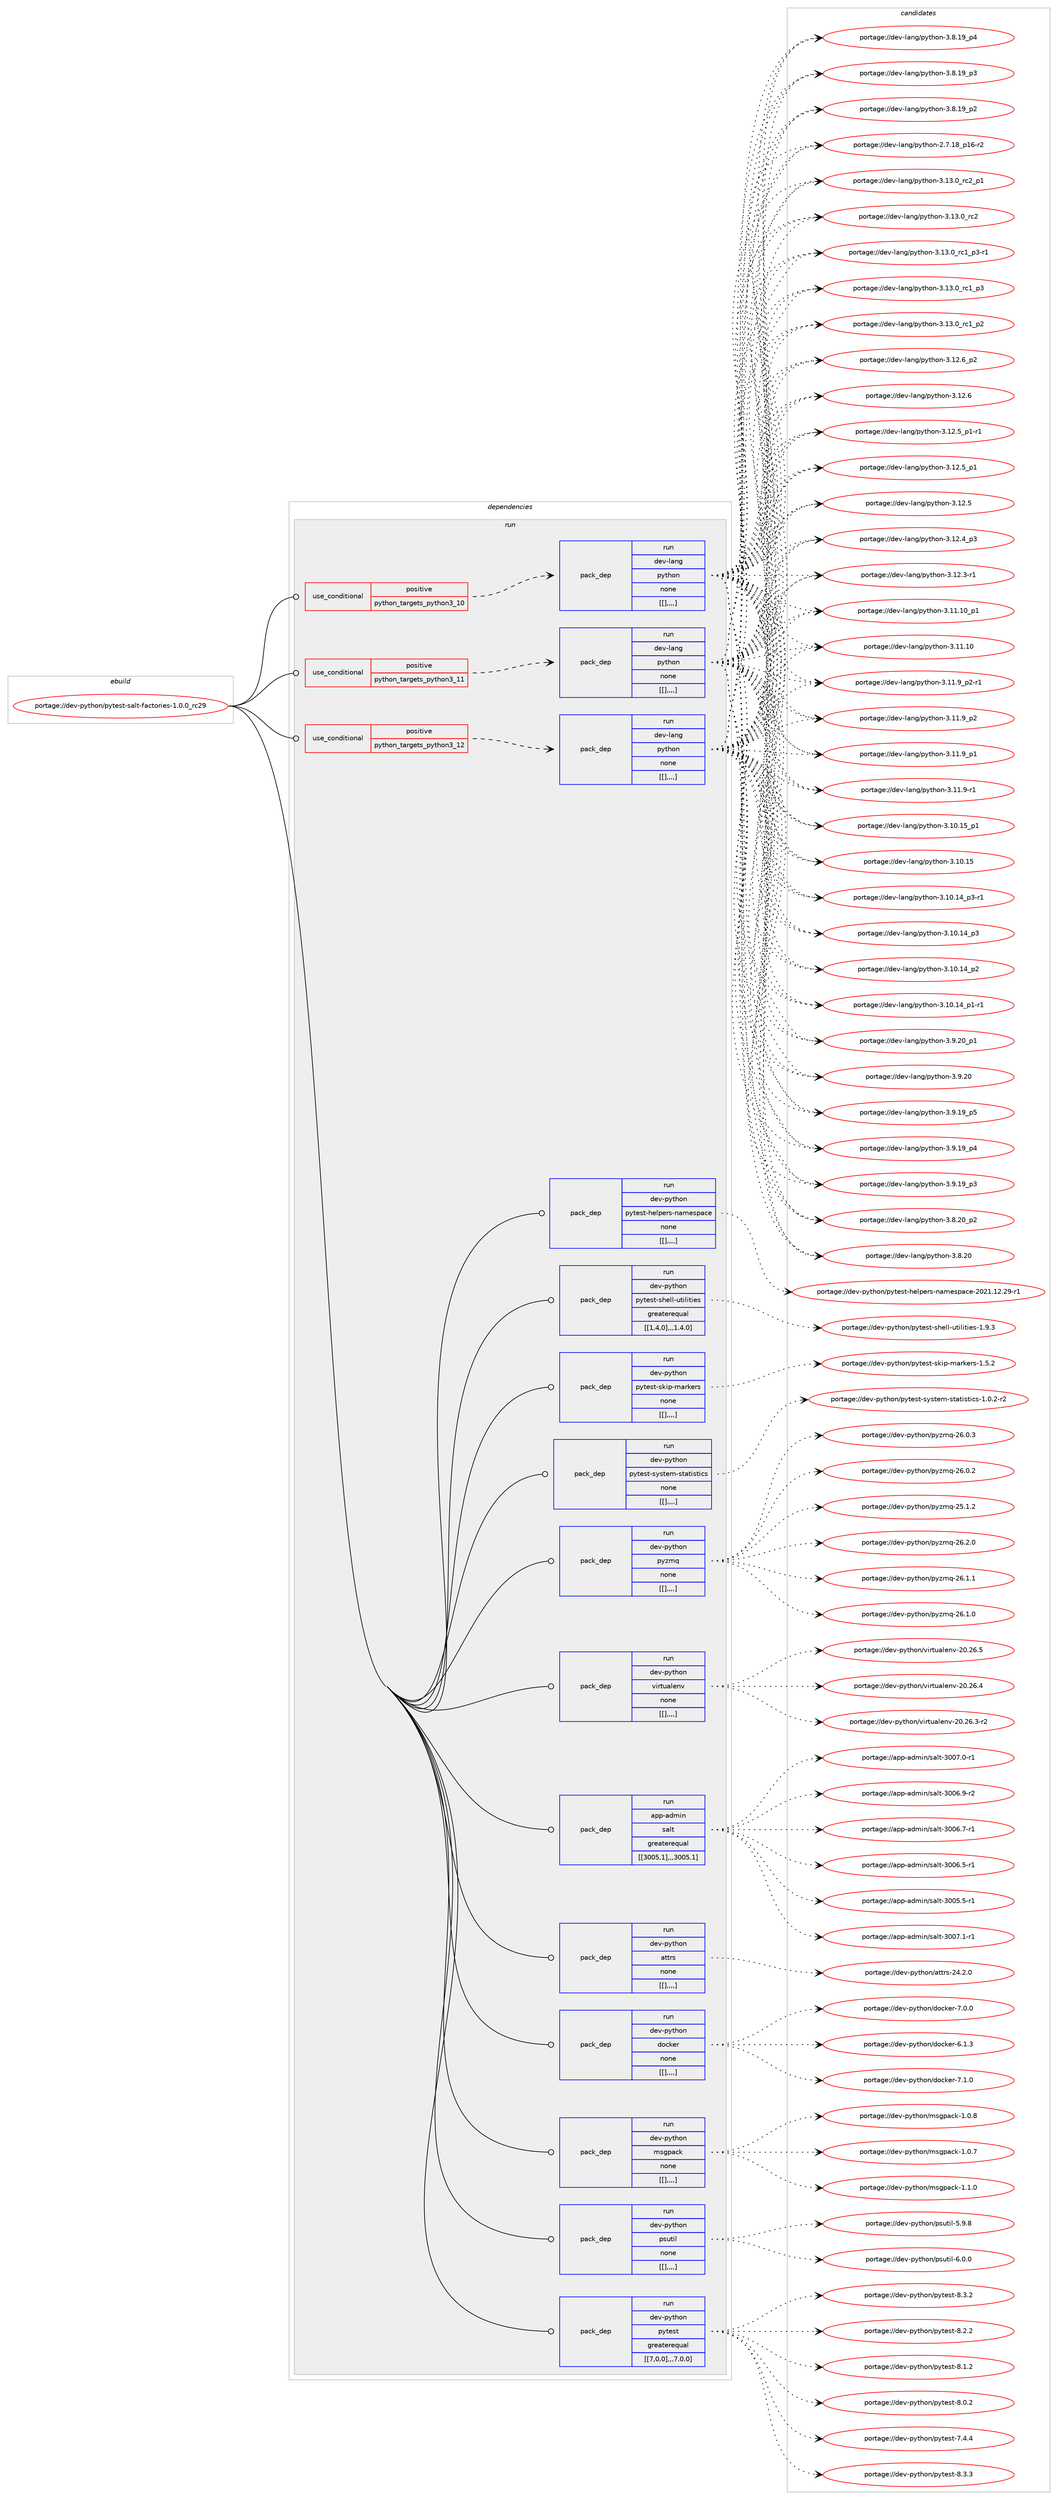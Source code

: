 digraph prolog {

# *************
# Graph options
# *************

newrank=true;
concentrate=true;
compound=true;
graph [rankdir=LR,fontname=Helvetica,fontsize=10,ranksep=1.5];#, ranksep=2.5, nodesep=0.2];
edge  [arrowhead=vee];
node  [fontname=Helvetica,fontsize=10];

# **********
# The ebuild
# **********

subgraph cluster_leftcol {
color=gray;
label=<<i>ebuild</i>>;
id [label="portage://dev-python/pytest-salt-factories-1.0.0_rc29", color=red, width=4, href="../dev-python/pytest-salt-factories-1.0.0_rc29.svg"];
}

# ****************
# The dependencies
# ****************

subgraph cluster_midcol {
color=gray;
label=<<i>dependencies</i>>;
subgraph cluster_compile {
fillcolor="#eeeeee";
style=filled;
label=<<i>compile</i>>;
}
subgraph cluster_compileandrun {
fillcolor="#eeeeee";
style=filled;
label=<<i>compile and run</i>>;
}
subgraph cluster_run {
fillcolor="#eeeeee";
style=filled;
label=<<i>run</i>>;
subgraph cond39682 {
dependency162450 [label=<<TABLE BORDER="0" CELLBORDER="1" CELLSPACING="0" CELLPADDING="4"><TR><TD ROWSPAN="3" CELLPADDING="10">use_conditional</TD></TR><TR><TD>positive</TD></TR><TR><TD>python_targets_python3_10</TD></TR></TABLE>>, shape=none, color=red];
subgraph pack121515 {
dependency162451 [label=<<TABLE BORDER="0" CELLBORDER="1" CELLSPACING="0" CELLPADDING="4" WIDTH="220"><TR><TD ROWSPAN="6" CELLPADDING="30">pack_dep</TD></TR><TR><TD WIDTH="110">run</TD></TR><TR><TD>dev-lang</TD></TR><TR><TD>python</TD></TR><TR><TD>none</TD></TR><TR><TD>[[],,,,]</TD></TR></TABLE>>, shape=none, color=blue];
}
dependency162450:e -> dependency162451:w [weight=20,style="dashed",arrowhead="vee"];
}
id:e -> dependency162450:w [weight=20,style="solid",arrowhead="odot"];
subgraph cond39683 {
dependency162452 [label=<<TABLE BORDER="0" CELLBORDER="1" CELLSPACING="0" CELLPADDING="4"><TR><TD ROWSPAN="3" CELLPADDING="10">use_conditional</TD></TR><TR><TD>positive</TD></TR><TR><TD>python_targets_python3_11</TD></TR></TABLE>>, shape=none, color=red];
subgraph pack121516 {
dependency162453 [label=<<TABLE BORDER="0" CELLBORDER="1" CELLSPACING="0" CELLPADDING="4" WIDTH="220"><TR><TD ROWSPAN="6" CELLPADDING="30">pack_dep</TD></TR><TR><TD WIDTH="110">run</TD></TR><TR><TD>dev-lang</TD></TR><TR><TD>python</TD></TR><TR><TD>none</TD></TR><TR><TD>[[],,,,]</TD></TR></TABLE>>, shape=none, color=blue];
}
dependency162452:e -> dependency162453:w [weight=20,style="dashed",arrowhead="vee"];
}
id:e -> dependency162452:w [weight=20,style="solid",arrowhead="odot"];
subgraph cond39684 {
dependency162454 [label=<<TABLE BORDER="0" CELLBORDER="1" CELLSPACING="0" CELLPADDING="4"><TR><TD ROWSPAN="3" CELLPADDING="10">use_conditional</TD></TR><TR><TD>positive</TD></TR><TR><TD>python_targets_python3_12</TD></TR></TABLE>>, shape=none, color=red];
subgraph pack121517 {
dependency162455 [label=<<TABLE BORDER="0" CELLBORDER="1" CELLSPACING="0" CELLPADDING="4" WIDTH="220"><TR><TD ROWSPAN="6" CELLPADDING="30">pack_dep</TD></TR><TR><TD WIDTH="110">run</TD></TR><TR><TD>dev-lang</TD></TR><TR><TD>python</TD></TR><TR><TD>none</TD></TR><TR><TD>[[],,,,]</TD></TR></TABLE>>, shape=none, color=blue];
}
dependency162454:e -> dependency162455:w [weight=20,style="dashed",arrowhead="vee"];
}
id:e -> dependency162454:w [weight=20,style="solid",arrowhead="odot"];
subgraph pack121518 {
dependency162456 [label=<<TABLE BORDER="0" CELLBORDER="1" CELLSPACING="0" CELLPADDING="4" WIDTH="220"><TR><TD ROWSPAN="6" CELLPADDING="30">pack_dep</TD></TR><TR><TD WIDTH="110">run</TD></TR><TR><TD>app-admin</TD></TR><TR><TD>salt</TD></TR><TR><TD>greaterequal</TD></TR><TR><TD>[[3005,1],,,3005.1]</TD></TR></TABLE>>, shape=none, color=blue];
}
id:e -> dependency162456:w [weight=20,style="solid",arrowhead="odot"];
subgraph pack121519 {
dependency162457 [label=<<TABLE BORDER="0" CELLBORDER="1" CELLSPACING="0" CELLPADDING="4" WIDTH="220"><TR><TD ROWSPAN="6" CELLPADDING="30">pack_dep</TD></TR><TR><TD WIDTH="110">run</TD></TR><TR><TD>dev-python</TD></TR><TR><TD>attrs</TD></TR><TR><TD>none</TD></TR><TR><TD>[[],,,,]</TD></TR></TABLE>>, shape=none, color=blue];
}
id:e -> dependency162457:w [weight=20,style="solid",arrowhead="odot"];
subgraph pack121520 {
dependency162458 [label=<<TABLE BORDER="0" CELLBORDER="1" CELLSPACING="0" CELLPADDING="4" WIDTH="220"><TR><TD ROWSPAN="6" CELLPADDING="30">pack_dep</TD></TR><TR><TD WIDTH="110">run</TD></TR><TR><TD>dev-python</TD></TR><TR><TD>docker</TD></TR><TR><TD>none</TD></TR><TR><TD>[[],,,,]</TD></TR></TABLE>>, shape=none, color=blue];
}
id:e -> dependency162458:w [weight=20,style="solid",arrowhead="odot"];
subgraph pack121521 {
dependency162459 [label=<<TABLE BORDER="0" CELLBORDER="1" CELLSPACING="0" CELLPADDING="4" WIDTH="220"><TR><TD ROWSPAN="6" CELLPADDING="30">pack_dep</TD></TR><TR><TD WIDTH="110">run</TD></TR><TR><TD>dev-python</TD></TR><TR><TD>msgpack</TD></TR><TR><TD>none</TD></TR><TR><TD>[[],,,,]</TD></TR></TABLE>>, shape=none, color=blue];
}
id:e -> dependency162459:w [weight=20,style="solid",arrowhead="odot"];
subgraph pack121522 {
dependency162460 [label=<<TABLE BORDER="0" CELLBORDER="1" CELLSPACING="0" CELLPADDING="4" WIDTH="220"><TR><TD ROWSPAN="6" CELLPADDING="30">pack_dep</TD></TR><TR><TD WIDTH="110">run</TD></TR><TR><TD>dev-python</TD></TR><TR><TD>psutil</TD></TR><TR><TD>none</TD></TR><TR><TD>[[],,,,]</TD></TR></TABLE>>, shape=none, color=blue];
}
id:e -> dependency162460:w [weight=20,style="solid",arrowhead="odot"];
subgraph pack121523 {
dependency162461 [label=<<TABLE BORDER="0" CELLBORDER="1" CELLSPACING="0" CELLPADDING="4" WIDTH="220"><TR><TD ROWSPAN="6" CELLPADDING="30">pack_dep</TD></TR><TR><TD WIDTH="110">run</TD></TR><TR><TD>dev-python</TD></TR><TR><TD>pytest</TD></TR><TR><TD>greaterequal</TD></TR><TR><TD>[[7,0,0],,,7.0.0]</TD></TR></TABLE>>, shape=none, color=blue];
}
id:e -> dependency162461:w [weight=20,style="solid",arrowhead="odot"];
subgraph pack121524 {
dependency162462 [label=<<TABLE BORDER="0" CELLBORDER="1" CELLSPACING="0" CELLPADDING="4" WIDTH="220"><TR><TD ROWSPAN="6" CELLPADDING="30">pack_dep</TD></TR><TR><TD WIDTH="110">run</TD></TR><TR><TD>dev-python</TD></TR><TR><TD>pytest-helpers-namespace</TD></TR><TR><TD>none</TD></TR><TR><TD>[[],,,,]</TD></TR></TABLE>>, shape=none, color=blue];
}
id:e -> dependency162462:w [weight=20,style="solid",arrowhead="odot"];
subgraph pack121525 {
dependency162463 [label=<<TABLE BORDER="0" CELLBORDER="1" CELLSPACING="0" CELLPADDING="4" WIDTH="220"><TR><TD ROWSPAN="6" CELLPADDING="30">pack_dep</TD></TR><TR><TD WIDTH="110">run</TD></TR><TR><TD>dev-python</TD></TR><TR><TD>pytest-shell-utilities</TD></TR><TR><TD>greaterequal</TD></TR><TR><TD>[[1,4,0],,,1.4.0]</TD></TR></TABLE>>, shape=none, color=blue];
}
id:e -> dependency162463:w [weight=20,style="solid",arrowhead="odot"];
subgraph pack121526 {
dependency162464 [label=<<TABLE BORDER="0" CELLBORDER="1" CELLSPACING="0" CELLPADDING="4" WIDTH="220"><TR><TD ROWSPAN="6" CELLPADDING="30">pack_dep</TD></TR><TR><TD WIDTH="110">run</TD></TR><TR><TD>dev-python</TD></TR><TR><TD>pytest-skip-markers</TD></TR><TR><TD>none</TD></TR><TR><TD>[[],,,,]</TD></TR></TABLE>>, shape=none, color=blue];
}
id:e -> dependency162464:w [weight=20,style="solid",arrowhead="odot"];
subgraph pack121527 {
dependency162465 [label=<<TABLE BORDER="0" CELLBORDER="1" CELLSPACING="0" CELLPADDING="4" WIDTH="220"><TR><TD ROWSPAN="6" CELLPADDING="30">pack_dep</TD></TR><TR><TD WIDTH="110">run</TD></TR><TR><TD>dev-python</TD></TR><TR><TD>pytest-system-statistics</TD></TR><TR><TD>none</TD></TR><TR><TD>[[],,,,]</TD></TR></TABLE>>, shape=none, color=blue];
}
id:e -> dependency162465:w [weight=20,style="solid",arrowhead="odot"];
subgraph pack121528 {
dependency162466 [label=<<TABLE BORDER="0" CELLBORDER="1" CELLSPACING="0" CELLPADDING="4" WIDTH="220"><TR><TD ROWSPAN="6" CELLPADDING="30">pack_dep</TD></TR><TR><TD WIDTH="110">run</TD></TR><TR><TD>dev-python</TD></TR><TR><TD>pyzmq</TD></TR><TR><TD>none</TD></TR><TR><TD>[[],,,,]</TD></TR></TABLE>>, shape=none, color=blue];
}
id:e -> dependency162466:w [weight=20,style="solid",arrowhead="odot"];
subgraph pack121529 {
dependency162467 [label=<<TABLE BORDER="0" CELLBORDER="1" CELLSPACING="0" CELLPADDING="4" WIDTH="220"><TR><TD ROWSPAN="6" CELLPADDING="30">pack_dep</TD></TR><TR><TD WIDTH="110">run</TD></TR><TR><TD>dev-python</TD></TR><TR><TD>virtualenv</TD></TR><TR><TD>none</TD></TR><TR><TD>[[],,,,]</TD></TR></TABLE>>, shape=none, color=blue];
}
id:e -> dependency162467:w [weight=20,style="solid",arrowhead="odot"];
}
}

# **************
# The candidates
# **************

subgraph cluster_choices {
rank=same;
color=gray;
label=<<i>candidates</i>>;

subgraph choice121515 {
color=black;
nodesep=1;
choice100101118451089711010347112121116104111110455146495146489511499509511249 [label="portage://dev-lang/python-3.13.0_rc2_p1", color=red, width=4,href="../dev-lang/python-3.13.0_rc2_p1.svg"];
choice10010111845108971101034711212111610411111045514649514648951149950 [label="portage://dev-lang/python-3.13.0_rc2", color=red, width=4,href="../dev-lang/python-3.13.0_rc2.svg"];
choice1001011184510897110103471121211161041111104551464951464895114994995112514511449 [label="portage://dev-lang/python-3.13.0_rc1_p3-r1", color=red, width=4,href="../dev-lang/python-3.13.0_rc1_p3-r1.svg"];
choice100101118451089711010347112121116104111110455146495146489511499499511251 [label="portage://dev-lang/python-3.13.0_rc1_p3", color=red, width=4,href="../dev-lang/python-3.13.0_rc1_p3.svg"];
choice100101118451089711010347112121116104111110455146495146489511499499511250 [label="portage://dev-lang/python-3.13.0_rc1_p2", color=red, width=4,href="../dev-lang/python-3.13.0_rc1_p2.svg"];
choice100101118451089711010347112121116104111110455146495046549511250 [label="portage://dev-lang/python-3.12.6_p2", color=red, width=4,href="../dev-lang/python-3.12.6_p2.svg"];
choice10010111845108971101034711212111610411111045514649504654 [label="portage://dev-lang/python-3.12.6", color=red, width=4,href="../dev-lang/python-3.12.6.svg"];
choice1001011184510897110103471121211161041111104551464950465395112494511449 [label="portage://dev-lang/python-3.12.5_p1-r1", color=red, width=4,href="../dev-lang/python-3.12.5_p1-r1.svg"];
choice100101118451089711010347112121116104111110455146495046539511249 [label="portage://dev-lang/python-3.12.5_p1", color=red, width=4,href="../dev-lang/python-3.12.5_p1.svg"];
choice10010111845108971101034711212111610411111045514649504653 [label="portage://dev-lang/python-3.12.5", color=red, width=4,href="../dev-lang/python-3.12.5.svg"];
choice100101118451089711010347112121116104111110455146495046529511251 [label="portage://dev-lang/python-3.12.4_p3", color=red, width=4,href="../dev-lang/python-3.12.4_p3.svg"];
choice100101118451089711010347112121116104111110455146495046514511449 [label="portage://dev-lang/python-3.12.3-r1", color=red, width=4,href="../dev-lang/python-3.12.3-r1.svg"];
choice10010111845108971101034711212111610411111045514649494649489511249 [label="portage://dev-lang/python-3.11.10_p1", color=red, width=4,href="../dev-lang/python-3.11.10_p1.svg"];
choice1001011184510897110103471121211161041111104551464949464948 [label="portage://dev-lang/python-3.11.10", color=red, width=4,href="../dev-lang/python-3.11.10.svg"];
choice1001011184510897110103471121211161041111104551464949465795112504511449 [label="portage://dev-lang/python-3.11.9_p2-r1", color=red, width=4,href="../dev-lang/python-3.11.9_p2-r1.svg"];
choice100101118451089711010347112121116104111110455146494946579511250 [label="portage://dev-lang/python-3.11.9_p2", color=red, width=4,href="../dev-lang/python-3.11.9_p2.svg"];
choice100101118451089711010347112121116104111110455146494946579511249 [label="portage://dev-lang/python-3.11.9_p1", color=red, width=4,href="../dev-lang/python-3.11.9_p1.svg"];
choice100101118451089711010347112121116104111110455146494946574511449 [label="portage://dev-lang/python-3.11.9-r1", color=red, width=4,href="../dev-lang/python-3.11.9-r1.svg"];
choice10010111845108971101034711212111610411111045514649484649539511249 [label="portage://dev-lang/python-3.10.15_p1", color=red, width=4,href="../dev-lang/python-3.10.15_p1.svg"];
choice1001011184510897110103471121211161041111104551464948464953 [label="portage://dev-lang/python-3.10.15", color=red, width=4,href="../dev-lang/python-3.10.15.svg"];
choice100101118451089711010347112121116104111110455146494846495295112514511449 [label="portage://dev-lang/python-3.10.14_p3-r1", color=red, width=4,href="../dev-lang/python-3.10.14_p3-r1.svg"];
choice10010111845108971101034711212111610411111045514649484649529511251 [label="portage://dev-lang/python-3.10.14_p3", color=red, width=4,href="../dev-lang/python-3.10.14_p3.svg"];
choice10010111845108971101034711212111610411111045514649484649529511250 [label="portage://dev-lang/python-3.10.14_p2", color=red, width=4,href="../dev-lang/python-3.10.14_p2.svg"];
choice100101118451089711010347112121116104111110455146494846495295112494511449 [label="portage://dev-lang/python-3.10.14_p1-r1", color=red, width=4,href="../dev-lang/python-3.10.14_p1-r1.svg"];
choice100101118451089711010347112121116104111110455146574650489511249 [label="portage://dev-lang/python-3.9.20_p1", color=red, width=4,href="../dev-lang/python-3.9.20_p1.svg"];
choice10010111845108971101034711212111610411111045514657465048 [label="portage://dev-lang/python-3.9.20", color=red, width=4,href="../dev-lang/python-3.9.20.svg"];
choice100101118451089711010347112121116104111110455146574649579511253 [label="portage://dev-lang/python-3.9.19_p5", color=red, width=4,href="../dev-lang/python-3.9.19_p5.svg"];
choice100101118451089711010347112121116104111110455146574649579511252 [label="portage://dev-lang/python-3.9.19_p4", color=red, width=4,href="../dev-lang/python-3.9.19_p4.svg"];
choice100101118451089711010347112121116104111110455146574649579511251 [label="portage://dev-lang/python-3.9.19_p3", color=red, width=4,href="../dev-lang/python-3.9.19_p3.svg"];
choice100101118451089711010347112121116104111110455146564650489511250 [label="portage://dev-lang/python-3.8.20_p2", color=red, width=4,href="../dev-lang/python-3.8.20_p2.svg"];
choice10010111845108971101034711212111610411111045514656465048 [label="portage://dev-lang/python-3.8.20", color=red, width=4,href="../dev-lang/python-3.8.20.svg"];
choice100101118451089711010347112121116104111110455146564649579511252 [label="portage://dev-lang/python-3.8.19_p4", color=red, width=4,href="../dev-lang/python-3.8.19_p4.svg"];
choice100101118451089711010347112121116104111110455146564649579511251 [label="portage://dev-lang/python-3.8.19_p3", color=red, width=4,href="../dev-lang/python-3.8.19_p3.svg"];
choice100101118451089711010347112121116104111110455146564649579511250 [label="portage://dev-lang/python-3.8.19_p2", color=red, width=4,href="../dev-lang/python-3.8.19_p2.svg"];
choice100101118451089711010347112121116104111110455046554649569511249544511450 [label="portage://dev-lang/python-2.7.18_p16-r2", color=red, width=4,href="../dev-lang/python-2.7.18_p16-r2.svg"];
dependency162451:e -> choice100101118451089711010347112121116104111110455146495146489511499509511249:w [style=dotted,weight="100"];
dependency162451:e -> choice10010111845108971101034711212111610411111045514649514648951149950:w [style=dotted,weight="100"];
dependency162451:e -> choice1001011184510897110103471121211161041111104551464951464895114994995112514511449:w [style=dotted,weight="100"];
dependency162451:e -> choice100101118451089711010347112121116104111110455146495146489511499499511251:w [style=dotted,weight="100"];
dependency162451:e -> choice100101118451089711010347112121116104111110455146495146489511499499511250:w [style=dotted,weight="100"];
dependency162451:e -> choice100101118451089711010347112121116104111110455146495046549511250:w [style=dotted,weight="100"];
dependency162451:e -> choice10010111845108971101034711212111610411111045514649504654:w [style=dotted,weight="100"];
dependency162451:e -> choice1001011184510897110103471121211161041111104551464950465395112494511449:w [style=dotted,weight="100"];
dependency162451:e -> choice100101118451089711010347112121116104111110455146495046539511249:w [style=dotted,weight="100"];
dependency162451:e -> choice10010111845108971101034711212111610411111045514649504653:w [style=dotted,weight="100"];
dependency162451:e -> choice100101118451089711010347112121116104111110455146495046529511251:w [style=dotted,weight="100"];
dependency162451:e -> choice100101118451089711010347112121116104111110455146495046514511449:w [style=dotted,weight="100"];
dependency162451:e -> choice10010111845108971101034711212111610411111045514649494649489511249:w [style=dotted,weight="100"];
dependency162451:e -> choice1001011184510897110103471121211161041111104551464949464948:w [style=dotted,weight="100"];
dependency162451:e -> choice1001011184510897110103471121211161041111104551464949465795112504511449:w [style=dotted,weight="100"];
dependency162451:e -> choice100101118451089711010347112121116104111110455146494946579511250:w [style=dotted,weight="100"];
dependency162451:e -> choice100101118451089711010347112121116104111110455146494946579511249:w [style=dotted,weight="100"];
dependency162451:e -> choice100101118451089711010347112121116104111110455146494946574511449:w [style=dotted,weight="100"];
dependency162451:e -> choice10010111845108971101034711212111610411111045514649484649539511249:w [style=dotted,weight="100"];
dependency162451:e -> choice1001011184510897110103471121211161041111104551464948464953:w [style=dotted,weight="100"];
dependency162451:e -> choice100101118451089711010347112121116104111110455146494846495295112514511449:w [style=dotted,weight="100"];
dependency162451:e -> choice10010111845108971101034711212111610411111045514649484649529511251:w [style=dotted,weight="100"];
dependency162451:e -> choice10010111845108971101034711212111610411111045514649484649529511250:w [style=dotted,weight="100"];
dependency162451:e -> choice100101118451089711010347112121116104111110455146494846495295112494511449:w [style=dotted,weight="100"];
dependency162451:e -> choice100101118451089711010347112121116104111110455146574650489511249:w [style=dotted,weight="100"];
dependency162451:e -> choice10010111845108971101034711212111610411111045514657465048:w [style=dotted,weight="100"];
dependency162451:e -> choice100101118451089711010347112121116104111110455146574649579511253:w [style=dotted,weight="100"];
dependency162451:e -> choice100101118451089711010347112121116104111110455146574649579511252:w [style=dotted,weight="100"];
dependency162451:e -> choice100101118451089711010347112121116104111110455146574649579511251:w [style=dotted,weight="100"];
dependency162451:e -> choice100101118451089711010347112121116104111110455146564650489511250:w [style=dotted,weight="100"];
dependency162451:e -> choice10010111845108971101034711212111610411111045514656465048:w [style=dotted,weight="100"];
dependency162451:e -> choice100101118451089711010347112121116104111110455146564649579511252:w [style=dotted,weight="100"];
dependency162451:e -> choice100101118451089711010347112121116104111110455146564649579511251:w [style=dotted,weight="100"];
dependency162451:e -> choice100101118451089711010347112121116104111110455146564649579511250:w [style=dotted,weight="100"];
dependency162451:e -> choice100101118451089711010347112121116104111110455046554649569511249544511450:w [style=dotted,weight="100"];
}
subgraph choice121516 {
color=black;
nodesep=1;
choice100101118451089711010347112121116104111110455146495146489511499509511249 [label="portage://dev-lang/python-3.13.0_rc2_p1", color=red, width=4,href="../dev-lang/python-3.13.0_rc2_p1.svg"];
choice10010111845108971101034711212111610411111045514649514648951149950 [label="portage://dev-lang/python-3.13.0_rc2", color=red, width=4,href="../dev-lang/python-3.13.0_rc2.svg"];
choice1001011184510897110103471121211161041111104551464951464895114994995112514511449 [label="portage://dev-lang/python-3.13.0_rc1_p3-r1", color=red, width=4,href="../dev-lang/python-3.13.0_rc1_p3-r1.svg"];
choice100101118451089711010347112121116104111110455146495146489511499499511251 [label="portage://dev-lang/python-3.13.0_rc1_p3", color=red, width=4,href="../dev-lang/python-3.13.0_rc1_p3.svg"];
choice100101118451089711010347112121116104111110455146495146489511499499511250 [label="portage://dev-lang/python-3.13.0_rc1_p2", color=red, width=4,href="../dev-lang/python-3.13.0_rc1_p2.svg"];
choice100101118451089711010347112121116104111110455146495046549511250 [label="portage://dev-lang/python-3.12.6_p2", color=red, width=4,href="../dev-lang/python-3.12.6_p2.svg"];
choice10010111845108971101034711212111610411111045514649504654 [label="portage://dev-lang/python-3.12.6", color=red, width=4,href="../dev-lang/python-3.12.6.svg"];
choice1001011184510897110103471121211161041111104551464950465395112494511449 [label="portage://dev-lang/python-3.12.5_p1-r1", color=red, width=4,href="../dev-lang/python-3.12.5_p1-r1.svg"];
choice100101118451089711010347112121116104111110455146495046539511249 [label="portage://dev-lang/python-3.12.5_p1", color=red, width=4,href="../dev-lang/python-3.12.5_p1.svg"];
choice10010111845108971101034711212111610411111045514649504653 [label="portage://dev-lang/python-3.12.5", color=red, width=4,href="../dev-lang/python-3.12.5.svg"];
choice100101118451089711010347112121116104111110455146495046529511251 [label="portage://dev-lang/python-3.12.4_p3", color=red, width=4,href="../dev-lang/python-3.12.4_p3.svg"];
choice100101118451089711010347112121116104111110455146495046514511449 [label="portage://dev-lang/python-3.12.3-r1", color=red, width=4,href="../dev-lang/python-3.12.3-r1.svg"];
choice10010111845108971101034711212111610411111045514649494649489511249 [label="portage://dev-lang/python-3.11.10_p1", color=red, width=4,href="../dev-lang/python-3.11.10_p1.svg"];
choice1001011184510897110103471121211161041111104551464949464948 [label="portage://dev-lang/python-3.11.10", color=red, width=4,href="../dev-lang/python-3.11.10.svg"];
choice1001011184510897110103471121211161041111104551464949465795112504511449 [label="portage://dev-lang/python-3.11.9_p2-r1", color=red, width=4,href="../dev-lang/python-3.11.9_p2-r1.svg"];
choice100101118451089711010347112121116104111110455146494946579511250 [label="portage://dev-lang/python-3.11.9_p2", color=red, width=4,href="../dev-lang/python-3.11.9_p2.svg"];
choice100101118451089711010347112121116104111110455146494946579511249 [label="portage://dev-lang/python-3.11.9_p1", color=red, width=4,href="../dev-lang/python-3.11.9_p1.svg"];
choice100101118451089711010347112121116104111110455146494946574511449 [label="portage://dev-lang/python-3.11.9-r1", color=red, width=4,href="../dev-lang/python-3.11.9-r1.svg"];
choice10010111845108971101034711212111610411111045514649484649539511249 [label="portage://dev-lang/python-3.10.15_p1", color=red, width=4,href="../dev-lang/python-3.10.15_p1.svg"];
choice1001011184510897110103471121211161041111104551464948464953 [label="portage://dev-lang/python-3.10.15", color=red, width=4,href="../dev-lang/python-3.10.15.svg"];
choice100101118451089711010347112121116104111110455146494846495295112514511449 [label="portage://dev-lang/python-3.10.14_p3-r1", color=red, width=4,href="../dev-lang/python-3.10.14_p3-r1.svg"];
choice10010111845108971101034711212111610411111045514649484649529511251 [label="portage://dev-lang/python-3.10.14_p3", color=red, width=4,href="../dev-lang/python-3.10.14_p3.svg"];
choice10010111845108971101034711212111610411111045514649484649529511250 [label="portage://dev-lang/python-3.10.14_p2", color=red, width=4,href="../dev-lang/python-3.10.14_p2.svg"];
choice100101118451089711010347112121116104111110455146494846495295112494511449 [label="portage://dev-lang/python-3.10.14_p1-r1", color=red, width=4,href="../dev-lang/python-3.10.14_p1-r1.svg"];
choice100101118451089711010347112121116104111110455146574650489511249 [label="portage://dev-lang/python-3.9.20_p1", color=red, width=4,href="../dev-lang/python-3.9.20_p1.svg"];
choice10010111845108971101034711212111610411111045514657465048 [label="portage://dev-lang/python-3.9.20", color=red, width=4,href="../dev-lang/python-3.9.20.svg"];
choice100101118451089711010347112121116104111110455146574649579511253 [label="portage://dev-lang/python-3.9.19_p5", color=red, width=4,href="../dev-lang/python-3.9.19_p5.svg"];
choice100101118451089711010347112121116104111110455146574649579511252 [label="portage://dev-lang/python-3.9.19_p4", color=red, width=4,href="../dev-lang/python-3.9.19_p4.svg"];
choice100101118451089711010347112121116104111110455146574649579511251 [label="portage://dev-lang/python-3.9.19_p3", color=red, width=4,href="../dev-lang/python-3.9.19_p3.svg"];
choice100101118451089711010347112121116104111110455146564650489511250 [label="portage://dev-lang/python-3.8.20_p2", color=red, width=4,href="../dev-lang/python-3.8.20_p2.svg"];
choice10010111845108971101034711212111610411111045514656465048 [label="portage://dev-lang/python-3.8.20", color=red, width=4,href="../dev-lang/python-3.8.20.svg"];
choice100101118451089711010347112121116104111110455146564649579511252 [label="portage://dev-lang/python-3.8.19_p4", color=red, width=4,href="../dev-lang/python-3.8.19_p4.svg"];
choice100101118451089711010347112121116104111110455146564649579511251 [label="portage://dev-lang/python-3.8.19_p3", color=red, width=4,href="../dev-lang/python-3.8.19_p3.svg"];
choice100101118451089711010347112121116104111110455146564649579511250 [label="portage://dev-lang/python-3.8.19_p2", color=red, width=4,href="../dev-lang/python-3.8.19_p2.svg"];
choice100101118451089711010347112121116104111110455046554649569511249544511450 [label="portage://dev-lang/python-2.7.18_p16-r2", color=red, width=4,href="../dev-lang/python-2.7.18_p16-r2.svg"];
dependency162453:e -> choice100101118451089711010347112121116104111110455146495146489511499509511249:w [style=dotted,weight="100"];
dependency162453:e -> choice10010111845108971101034711212111610411111045514649514648951149950:w [style=dotted,weight="100"];
dependency162453:e -> choice1001011184510897110103471121211161041111104551464951464895114994995112514511449:w [style=dotted,weight="100"];
dependency162453:e -> choice100101118451089711010347112121116104111110455146495146489511499499511251:w [style=dotted,weight="100"];
dependency162453:e -> choice100101118451089711010347112121116104111110455146495146489511499499511250:w [style=dotted,weight="100"];
dependency162453:e -> choice100101118451089711010347112121116104111110455146495046549511250:w [style=dotted,weight="100"];
dependency162453:e -> choice10010111845108971101034711212111610411111045514649504654:w [style=dotted,weight="100"];
dependency162453:e -> choice1001011184510897110103471121211161041111104551464950465395112494511449:w [style=dotted,weight="100"];
dependency162453:e -> choice100101118451089711010347112121116104111110455146495046539511249:w [style=dotted,weight="100"];
dependency162453:e -> choice10010111845108971101034711212111610411111045514649504653:w [style=dotted,weight="100"];
dependency162453:e -> choice100101118451089711010347112121116104111110455146495046529511251:w [style=dotted,weight="100"];
dependency162453:e -> choice100101118451089711010347112121116104111110455146495046514511449:w [style=dotted,weight="100"];
dependency162453:e -> choice10010111845108971101034711212111610411111045514649494649489511249:w [style=dotted,weight="100"];
dependency162453:e -> choice1001011184510897110103471121211161041111104551464949464948:w [style=dotted,weight="100"];
dependency162453:e -> choice1001011184510897110103471121211161041111104551464949465795112504511449:w [style=dotted,weight="100"];
dependency162453:e -> choice100101118451089711010347112121116104111110455146494946579511250:w [style=dotted,weight="100"];
dependency162453:e -> choice100101118451089711010347112121116104111110455146494946579511249:w [style=dotted,weight="100"];
dependency162453:e -> choice100101118451089711010347112121116104111110455146494946574511449:w [style=dotted,weight="100"];
dependency162453:e -> choice10010111845108971101034711212111610411111045514649484649539511249:w [style=dotted,weight="100"];
dependency162453:e -> choice1001011184510897110103471121211161041111104551464948464953:w [style=dotted,weight="100"];
dependency162453:e -> choice100101118451089711010347112121116104111110455146494846495295112514511449:w [style=dotted,weight="100"];
dependency162453:e -> choice10010111845108971101034711212111610411111045514649484649529511251:w [style=dotted,weight="100"];
dependency162453:e -> choice10010111845108971101034711212111610411111045514649484649529511250:w [style=dotted,weight="100"];
dependency162453:e -> choice100101118451089711010347112121116104111110455146494846495295112494511449:w [style=dotted,weight="100"];
dependency162453:e -> choice100101118451089711010347112121116104111110455146574650489511249:w [style=dotted,weight="100"];
dependency162453:e -> choice10010111845108971101034711212111610411111045514657465048:w [style=dotted,weight="100"];
dependency162453:e -> choice100101118451089711010347112121116104111110455146574649579511253:w [style=dotted,weight="100"];
dependency162453:e -> choice100101118451089711010347112121116104111110455146574649579511252:w [style=dotted,weight="100"];
dependency162453:e -> choice100101118451089711010347112121116104111110455146574649579511251:w [style=dotted,weight="100"];
dependency162453:e -> choice100101118451089711010347112121116104111110455146564650489511250:w [style=dotted,weight="100"];
dependency162453:e -> choice10010111845108971101034711212111610411111045514656465048:w [style=dotted,weight="100"];
dependency162453:e -> choice100101118451089711010347112121116104111110455146564649579511252:w [style=dotted,weight="100"];
dependency162453:e -> choice100101118451089711010347112121116104111110455146564649579511251:w [style=dotted,weight="100"];
dependency162453:e -> choice100101118451089711010347112121116104111110455146564649579511250:w [style=dotted,weight="100"];
dependency162453:e -> choice100101118451089711010347112121116104111110455046554649569511249544511450:w [style=dotted,weight="100"];
}
subgraph choice121517 {
color=black;
nodesep=1;
choice100101118451089711010347112121116104111110455146495146489511499509511249 [label="portage://dev-lang/python-3.13.0_rc2_p1", color=red, width=4,href="../dev-lang/python-3.13.0_rc2_p1.svg"];
choice10010111845108971101034711212111610411111045514649514648951149950 [label="portage://dev-lang/python-3.13.0_rc2", color=red, width=4,href="../dev-lang/python-3.13.0_rc2.svg"];
choice1001011184510897110103471121211161041111104551464951464895114994995112514511449 [label="portage://dev-lang/python-3.13.0_rc1_p3-r1", color=red, width=4,href="../dev-lang/python-3.13.0_rc1_p3-r1.svg"];
choice100101118451089711010347112121116104111110455146495146489511499499511251 [label="portage://dev-lang/python-3.13.0_rc1_p3", color=red, width=4,href="../dev-lang/python-3.13.0_rc1_p3.svg"];
choice100101118451089711010347112121116104111110455146495146489511499499511250 [label="portage://dev-lang/python-3.13.0_rc1_p2", color=red, width=4,href="../dev-lang/python-3.13.0_rc1_p2.svg"];
choice100101118451089711010347112121116104111110455146495046549511250 [label="portage://dev-lang/python-3.12.6_p2", color=red, width=4,href="../dev-lang/python-3.12.6_p2.svg"];
choice10010111845108971101034711212111610411111045514649504654 [label="portage://dev-lang/python-3.12.6", color=red, width=4,href="../dev-lang/python-3.12.6.svg"];
choice1001011184510897110103471121211161041111104551464950465395112494511449 [label="portage://dev-lang/python-3.12.5_p1-r1", color=red, width=4,href="../dev-lang/python-3.12.5_p1-r1.svg"];
choice100101118451089711010347112121116104111110455146495046539511249 [label="portage://dev-lang/python-3.12.5_p1", color=red, width=4,href="../dev-lang/python-3.12.5_p1.svg"];
choice10010111845108971101034711212111610411111045514649504653 [label="portage://dev-lang/python-3.12.5", color=red, width=4,href="../dev-lang/python-3.12.5.svg"];
choice100101118451089711010347112121116104111110455146495046529511251 [label="portage://dev-lang/python-3.12.4_p3", color=red, width=4,href="../dev-lang/python-3.12.4_p3.svg"];
choice100101118451089711010347112121116104111110455146495046514511449 [label="portage://dev-lang/python-3.12.3-r1", color=red, width=4,href="../dev-lang/python-3.12.3-r1.svg"];
choice10010111845108971101034711212111610411111045514649494649489511249 [label="portage://dev-lang/python-3.11.10_p1", color=red, width=4,href="../dev-lang/python-3.11.10_p1.svg"];
choice1001011184510897110103471121211161041111104551464949464948 [label="portage://dev-lang/python-3.11.10", color=red, width=4,href="../dev-lang/python-3.11.10.svg"];
choice1001011184510897110103471121211161041111104551464949465795112504511449 [label="portage://dev-lang/python-3.11.9_p2-r1", color=red, width=4,href="../dev-lang/python-3.11.9_p2-r1.svg"];
choice100101118451089711010347112121116104111110455146494946579511250 [label="portage://dev-lang/python-3.11.9_p2", color=red, width=4,href="../dev-lang/python-3.11.9_p2.svg"];
choice100101118451089711010347112121116104111110455146494946579511249 [label="portage://dev-lang/python-3.11.9_p1", color=red, width=4,href="../dev-lang/python-3.11.9_p1.svg"];
choice100101118451089711010347112121116104111110455146494946574511449 [label="portage://dev-lang/python-3.11.9-r1", color=red, width=4,href="../dev-lang/python-3.11.9-r1.svg"];
choice10010111845108971101034711212111610411111045514649484649539511249 [label="portage://dev-lang/python-3.10.15_p1", color=red, width=4,href="../dev-lang/python-3.10.15_p1.svg"];
choice1001011184510897110103471121211161041111104551464948464953 [label="portage://dev-lang/python-3.10.15", color=red, width=4,href="../dev-lang/python-3.10.15.svg"];
choice100101118451089711010347112121116104111110455146494846495295112514511449 [label="portage://dev-lang/python-3.10.14_p3-r1", color=red, width=4,href="../dev-lang/python-3.10.14_p3-r1.svg"];
choice10010111845108971101034711212111610411111045514649484649529511251 [label="portage://dev-lang/python-3.10.14_p3", color=red, width=4,href="../dev-lang/python-3.10.14_p3.svg"];
choice10010111845108971101034711212111610411111045514649484649529511250 [label="portage://dev-lang/python-3.10.14_p2", color=red, width=4,href="../dev-lang/python-3.10.14_p2.svg"];
choice100101118451089711010347112121116104111110455146494846495295112494511449 [label="portage://dev-lang/python-3.10.14_p1-r1", color=red, width=4,href="../dev-lang/python-3.10.14_p1-r1.svg"];
choice100101118451089711010347112121116104111110455146574650489511249 [label="portage://dev-lang/python-3.9.20_p1", color=red, width=4,href="../dev-lang/python-3.9.20_p1.svg"];
choice10010111845108971101034711212111610411111045514657465048 [label="portage://dev-lang/python-3.9.20", color=red, width=4,href="../dev-lang/python-3.9.20.svg"];
choice100101118451089711010347112121116104111110455146574649579511253 [label="portage://dev-lang/python-3.9.19_p5", color=red, width=4,href="../dev-lang/python-3.9.19_p5.svg"];
choice100101118451089711010347112121116104111110455146574649579511252 [label="portage://dev-lang/python-3.9.19_p4", color=red, width=4,href="../dev-lang/python-3.9.19_p4.svg"];
choice100101118451089711010347112121116104111110455146574649579511251 [label="portage://dev-lang/python-3.9.19_p3", color=red, width=4,href="../dev-lang/python-3.9.19_p3.svg"];
choice100101118451089711010347112121116104111110455146564650489511250 [label="portage://dev-lang/python-3.8.20_p2", color=red, width=4,href="../dev-lang/python-3.8.20_p2.svg"];
choice10010111845108971101034711212111610411111045514656465048 [label="portage://dev-lang/python-3.8.20", color=red, width=4,href="../dev-lang/python-3.8.20.svg"];
choice100101118451089711010347112121116104111110455146564649579511252 [label="portage://dev-lang/python-3.8.19_p4", color=red, width=4,href="../dev-lang/python-3.8.19_p4.svg"];
choice100101118451089711010347112121116104111110455146564649579511251 [label="portage://dev-lang/python-3.8.19_p3", color=red, width=4,href="../dev-lang/python-3.8.19_p3.svg"];
choice100101118451089711010347112121116104111110455146564649579511250 [label="portage://dev-lang/python-3.8.19_p2", color=red, width=4,href="../dev-lang/python-3.8.19_p2.svg"];
choice100101118451089711010347112121116104111110455046554649569511249544511450 [label="portage://dev-lang/python-2.7.18_p16-r2", color=red, width=4,href="../dev-lang/python-2.7.18_p16-r2.svg"];
dependency162455:e -> choice100101118451089711010347112121116104111110455146495146489511499509511249:w [style=dotted,weight="100"];
dependency162455:e -> choice10010111845108971101034711212111610411111045514649514648951149950:w [style=dotted,weight="100"];
dependency162455:e -> choice1001011184510897110103471121211161041111104551464951464895114994995112514511449:w [style=dotted,weight="100"];
dependency162455:e -> choice100101118451089711010347112121116104111110455146495146489511499499511251:w [style=dotted,weight="100"];
dependency162455:e -> choice100101118451089711010347112121116104111110455146495146489511499499511250:w [style=dotted,weight="100"];
dependency162455:e -> choice100101118451089711010347112121116104111110455146495046549511250:w [style=dotted,weight="100"];
dependency162455:e -> choice10010111845108971101034711212111610411111045514649504654:w [style=dotted,weight="100"];
dependency162455:e -> choice1001011184510897110103471121211161041111104551464950465395112494511449:w [style=dotted,weight="100"];
dependency162455:e -> choice100101118451089711010347112121116104111110455146495046539511249:w [style=dotted,weight="100"];
dependency162455:e -> choice10010111845108971101034711212111610411111045514649504653:w [style=dotted,weight="100"];
dependency162455:e -> choice100101118451089711010347112121116104111110455146495046529511251:w [style=dotted,weight="100"];
dependency162455:e -> choice100101118451089711010347112121116104111110455146495046514511449:w [style=dotted,weight="100"];
dependency162455:e -> choice10010111845108971101034711212111610411111045514649494649489511249:w [style=dotted,weight="100"];
dependency162455:e -> choice1001011184510897110103471121211161041111104551464949464948:w [style=dotted,weight="100"];
dependency162455:e -> choice1001011184510897110103471121211161041111104551464949465795112504511449:w [style=dotted,weight="100"];
dependency162455:e -> choice100101118451089711010347112121116104111110455146494946579511250:w [style=dotted,weight="100"];
dependency162455:e -> choice100101118451089711010347112121116104111110455146494946579511249:w [style=dotted,weight="100"];
dependency162455:e -> choice100101118451089711010347112121116104111110455146494946574511449:w [style=dotted,weight="100"];
dependency162455:e -> choice10010111845108971101034711212111610411111045514649484649539511249:w [style=dotted,weight="100"];
dependency162455:e -> choice1001011184510897110103471121211161041111104551464948464953:w [style=dotted,weight="100"];
dependency162455:e -> choice100101118451089711010347112121116104111110455146494846495295112514511449:w [style=dotted,weight="100"];
dependency162455:e -> choice10010111845108971101034711212111610411111045514649484649529511251:w [style=dotted,weight="100"];
dependency162455:e -> choice10010111845108971101034711212111610411111045514649484649529511250:w [style=dotted,weight="100"];
dependency162455:e -> choice100101118451089711010347112121116104111110455146494846495295112494511449:w [style=dotted,weight="100"];
dependency162455:e -> choice100101118451089711010347112121116104111110455146574650489511249:w [style=dotted,weight="100"];
dependency162455:e -> choice10010111845108971101034711212111610411111045514657465048:w [style=dotted,weight="100"];
dependency162455:e -> choice100101118451089711010347112121116104111110455146574649579511253:w [style=dotted,weight="100"];
dependency162455:e -> choice100101118451089711010347112121116104111110455146574649579511252:w [style=dotted,weight="100"];
dependency162455:e -> choice100101118451089711010347112121116104111110455146574649579511251:w [style=dotted,weight="100"];
dependency162455:e -> choice100101118451089711010347112121116104111110455146564650489511250:w [style=dotted,weight="100"];
dependency162455:e -> choice10010111845108971101034711212111610411111045514656465048:w [style=dotted,weight="100"];
dependency162455:e -> choice100101118451089711010347112121116104111110455146564649579511252:w [style=dotted,weight="100"];
dependency162455:e -> choice100101118451089711010347112121116104111110455146564649579511251:w [style=dotted,weight="100"];
dependency162455:e -> choice100101118451089711010347112121116104111110455146564649579511250:w [style=dotted,weight="100"];
dependency162455:e -> choice100101118451089711010347112121116104111110455046554649569511249544511450:w [style=dotted,weight="100"];
}
subgraph choice121518 {
color=black;
nodesep=1;
choice9711211245971001091051104711597108116455148485546494511449 [label="portage://app-admin/salt-3007.1-r1", color=red, width=4,href="../app-admin/salt-3007.1-r1.svg"];
choice9711211245971001091051104711597108116455148485546484511449 [label="portage://app-admin/salt-3007.0-r1", color=red, width=4,href="../app-admin/salt-3007.0-r1.svg"];
choice9711211245971001091051104711597108116455148485446574511450 [label="portage://app-admin/salt-3006.9-r2", color=red, width=4,href="../app-admin/salt-3006.9-r2.svg"];
choice9711211245971001091051104711597108116455148485446554511449 [label="portage://app-admin/salt-3006.7-r1", color=red, width=4,href="../app-admin/salt-3006.7-r1.svg"];
choice9711211245971001091051104711597108116455148485446534511449 [label="portage://app-admin/salt-3006.5-r1", color=red, width=4,href="../app-admin/salt-3006.5-r1.svg"];
choice9711211245971001091051104711597108116455148485346534511449 [label="portage://app-admin/salt-3005.5-r1", color=red, width=4,href="../app-admin/salt-3005.5-r1.svg"];
dependency162456:e -> choice9711211245971001091051104711597108116455148485546494511449:w [style=dotted,weight="100"];
dependency162456:e -> choice9711211245971001091051104711597108116455148485546484511449:w [style=dotted,weight="100"];
dependency162456:e -> choice9711211245971001091051104711597108116455148485446574511450:w [style=dotted,weight="100"];
dependency162456:e -> choice9711211245971001091051104711597108116455148485446554511449:w [style=dotted,weight="100"];
dependency162456:e -> choice9711211245971001091051104711597108116455148485446534511449:w [style=dotted,weight="100"];
dependency162456:e -> choice9711211245971001091051104711597108116455148485346534511449:w [style=dotted,weight="100"];
}
subgraph choice121519 {
color=black;
nodesep=1;
choice10010111845112121116104111110479711611611411545505246504648 [label="portage://dev-python/attrs-24.2.0", color=red, width=4,href="../dev-python/attrs-24.2.0.svg"];
dependency162457:e -> choice10010111845112121116104111110479711611611411545505246504648:w [style=dotted,weight="100"];
}
subgraph choice121520 {
color=black;
nodesep=1;
choice100101118451121211161041111104710011199107101114455546494648 [label="portage://dev-python/docker-7.1.0", color=red, width=4,href="../dev-python/docker-7.1.0.svg"];
choice100101118451121211161041111104710011199107101114455546484648 [label="portage://dev-python/docker-7.0.0", color=red, width=4,href="../dev-python/docker-7.0.0.svg"];
choice100101118451121211161041111104710011199107101114455446494651 [label="portage://dev-python/docker-6.1.3", color=red, width=4,href="../dev-python/docker-6.1.3.svg"];
dependency162458:e -> choice100101118451121211161041111104710011199107101114455546494648:w [style=dotted,weight="100"];
dependency162458:e -> choice100101118451121211161041111104710011199107101114455546484648:w [style=dotted,weight="100"];
dependency162458:e -> choice100101118451121211161041111104710011199107101114455446494651:w [style=dotted,weight="100"];
}
subgraph choice121521 {
color=black;
nodesep=1;
choice10010111845112121116104111110471091151031129799107454946494648 [label="portage://dev-python/msgpack-1.1.0", color=red, width=4,href="../dev-python/msgpack-1.1.0.svg"];
choice10010111845112121116104111110471091151031129799107454946484656 [label="portage://dev-python/msgpack-1.0.8", color=red, width=4,href="../dev-python/msgpack-1.0.8.svg"];
choice10010111845112121116104111110471091151031129799107454946484655 [label="portage://dev-python/msgpack-1.0.7", color=red, width=4,href="../dev-python/msgpack-1.0.7.svg"];
dependency162459:e -> choice10010111845112121116104111110471091151031129799107454946494648:w [style=dotted,weight="100"];
dependency162459:e -> choice10010111845112121116104111110471091151031129799107454946484656:w [style=dotted,weight="100"];
dependency162459:e -> choice10010111845112121116104111110471091151031129799107454946484655:w [style=dotted,weight="100"];
}
subgraph choice121522 {
color=black;
nodesep=1;
choice1001011184511212111610411111047112115117116105108455446484648 [label="portage://dev-python/psutil-6.0.0", color=red, width=4,href="../dev-python/psutil-6.0.0.svg"];
choice1001011184511212111610411111047112115117116105108455346574656 [label="portage://dev-python/psutil-5.9.8", color=red, width=4,href="../dev-python/psutil-5.9.8.svg"];
dependency162460:e -> choice1001011184511212111610411111047112115117116105108455446484648:w [style=dotted,weight="100"];
dependency162460:e -> choice1001011184511212111610411111047112115117116105108455346574656:w [style=dotted,weight="100"];
}
subgraph choice121523 {
color=black;
nodesep=1;
choice1001011184511212111610411111047112121116101115116455646514651 [label="portage://dev-python/pytest-8.3.3", color=red, width=4,href="../dev-python/pytest-8.3.3.svg"];
choice1001011184511212111610411111047112121116101115116455646514650 [label="portage://dev-python/pytest-8.3.2", color=red, width=4,href="../dev-python/pytest-8.3.2.svg"];
choice1001011184511212111610411111047112121116101115116455646504650 [label="portage://dev-python/pytest-8.2.2", color=red, width=4,href="../dev-python/pytest-8.2.2.svg"];
choice1001011184511212111610411111047112121116101115116455646494650 [label="portage://dev-python/pytest-8.1.2", color=red, width=4,href="../dev-python/pytest-8.1.2.svg"];
choice1001011184511212111610411111047112121116101115116455646484650 [label="portage://dev-python/pytest-8.0.2", color=red, width=4,href="../dev-python/pytest-8.0.2.svg"];
choice1001011184511212111610411111047112121116101115116455546524652 [label="portage://dev-python/pytest-7.4.4", color=red, width=4,href="../dev-python/pytest-7.4.4.svg"];
dependency162461:e -> choice1001011184511212111610411111047112121116101115116455646514651:w [style=dotted,weight="100"];
dependency162461:e -> choice1001011184511212111610411111047112121116101115116455646514650:w [style=dotted,weight="100"];
dependency162461:e -> choice1001011184511212111610411111047112121116101115116455646504650:w [style=dotted,weight="100"];
dependency162461:e -> choice1001011184511212111610411111047112121116101115116455646494650:w [style=dotted,weight="100"];
dependency162461:e -> choice1001011184511212111610411111047112121116101115116455646484650:w [style=dotted,weight="100"];
dependency162461:e -> choice1001011184511212111610411111047112121116101115116455546524652:w [style=dotted,weight="100"];
}
subgraph choice121524 {
color=black;
nodesep=1;
choice1001011184511212111610411111047112121116101115116451041011081121011141154511097109101115112979910145504850494649504650574511449 [label="portage://dev-python/pytest-helpers-namespace-2021.12.29-r1", color=red, width=4,href="../dev-python/pytest-helpers-namespace-2021.12.29-r1.svg"];
dependency162462:e -> choice1001011184511212111610411111047112121116101115116451041011081121011141154511097109101115112979910145504850494649504650574511449:w [style=dotted,weight="100"];
}
subgraph choice121525 {
color=black;
nodesep=1;
choice10010111845112121116104111110471121211161011151164511510410110810845117116105108105116105101115454946574651 [label="portage://dev-python/pytest-shell-utilities-1.9.3", color=red, width=4,href="../dev-python/pytest-shell-utilities-1.9.3.svg"];
dependency162463:e -> choice10010111845112121116104111110471121211161011151164511510410110810845117116105108105116105101115454946574651:w [style=dotted,weight="100"];
}
subgraph choice121526 {
color=black;
nodesep=1;
choice1001011184511212111610411111047112121116101115116451151071051124510997114107101114115454946534650 [label="portage://dev-python/pytest-skip-markers-1.5.2", color=red, width=4,href="../dev-python/pytest-skip-markers-1.5.2.svg"];
dependency162464:e -> choice1001011184511212111610411111047112121116101115116451151071051124510997114107101114115454946534650:w [style=dotted,weight="100"];
}
subgraph choice121527 {
color=black;
nodesep=1;
choice1001011184511212111610411111047112121116101115116451151211151161011094511511697116105115116105991154549464846504511450 [label="portage://dev-python/pytest-system-statistics-1.0.2-r2", color=red, width=4,href="../dev-python/pytest-system-statistics-1.0.2-r2.svg"];
dependency162465:e -> choice1001011184511212111610411111047112121116101115116451151211151161011094511511697116105115116105991154549464846504511450:w [style=dotted,weight="100"];
}
subgraph choice121528 {
color=black;
nodesep=1;
choice100101118451121211161041111104711212112210911345505446504648 [label="portage://dev-python/pyzmq-26.2.0", color=red, width=4,href="../dev-python/pyzmq-26.2.0.svg"];
choice100101118451121211161041111104711212112210911345505446494649 [label="portage://dev-python/pyzmq-26.1.1", color=red, width=4,href="../dev-python/pyzmq-26.1.1.svg"];
choice100101118451121211161041111104711212112210911345505446494648 [label="portage://dev-python/pyzmq-26.1.0", color=red, width=4,href="../dev-python/pyzmq-26.1.0.svg"];
choice100101118451121211161041111104711212112210911345505446484651 [label="portage://dev-python/pyzmq-26.0.3", color=red, width=4,href="../dev-python/pyzmq-26.0.3.svg"];
choice100101118451121211161041111104711212112210911345505446484650 [label="portage://dev-python/pyzmq-26.0.2", color=red, width=4,href="../dev-python/pyzmq-26.0.2.svg"];
choice100101118451121211161041111104711212112210911345505346494650 [label="portage://dev-python/pyzmq-25.1.2", color=red, width=4,href="../dev-python/pyzmq-25.1.2.svg"];
dependency162466:e -> choice100101118451121211161041111104711212112210911345505446504648:w [style=dotted,weight="100"];
dependency162466:e -> choice100101118451121211161041111104711212112210911345505446494649:w [style=dotted,weight="100"];
dependency162466:e -> choice100101118451121211161041111104711212112210911345505446494648:w [style=dotted,weight="100"];
dependency162466:e -> choice100101118451121211161041111104711212112210911345505446484651:w [style=dotted,weight="100"];
dependency162466:e -> choice100101118451121211161041111104711212112210911345505446484650:w [style=dotted,weight="100"];
dependency162466:e -> choice100101118451121211161041111104711212112210911345505346494650:w [style=dotted,weight="100"];
}
subgraph choice121529 {
color=black;
nodesep=1;
choice1001011184511212111610411111047118105114116117971081011101184550484650544653 [label="portage://dev-python/virtualenv-20.26.5", color=red, width=4,href="../dev-python/virtualenv-20.26.5.svg"];
choice1001011184511212111610411111047118105114116117971081011101184550484650544652 [label="portage://dev-python/virtualenv-20.26.4", color=red, width=4,href="../dev-python/virtualenv-20.26.4.svg"];
choice10010111845112121116104111110471181051141161179710810111011845504846505446514511450 [label="portage://dev-python/virtualenv-20.26.3-r2", color=red, width=4,href="../dev-python/virtualenv-20.26.3-r2.svg"];
dependency162467:e -> choice1001011184511212111610411111047118105114116117971081011101184550484650544653:w [style=dotted,weight="100"];
dependency162467:e -> choice1001011184511212111610411111047118105114116117971081011101184550484650544652:w [style=dotted,weight="100"];
dependency162467:e -> choice10010111845112121116104111110471181051141161179710810111011845504846505446514511450:w [style=dotted,weight="100"];
}
}

}
